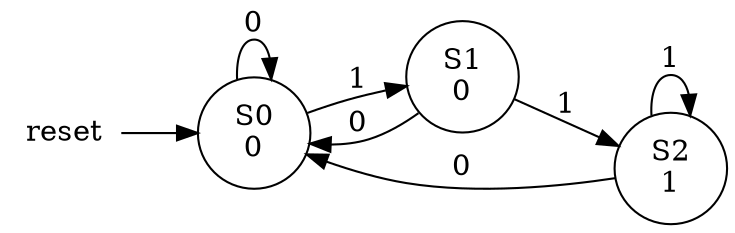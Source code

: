 digraph G {
  rankdir=LR
  
  reset [shape="none"];
  COUNT_0 [label="S0\n0"];
  COUNT_1 [label="S1\n0"];
  COUNT_2 [label="S2\n1"];

  COUNT_0 -> COUNT_1 [ label="1" ];
  COUNT_0 -> COUNT_0 [ label="0" ];
  
  COUNT_1 -> COUNT_2 [ label="1" ];
  COUNT_1 -> COUNT_0 [ label="0" ];
  
  COUNT_2 -> COUNT_2 [ label="1" ];
  COUNT_2 -> COUNT_0 [ label="0" ];
  
  // reset
  reset -> COUNT_0
}
